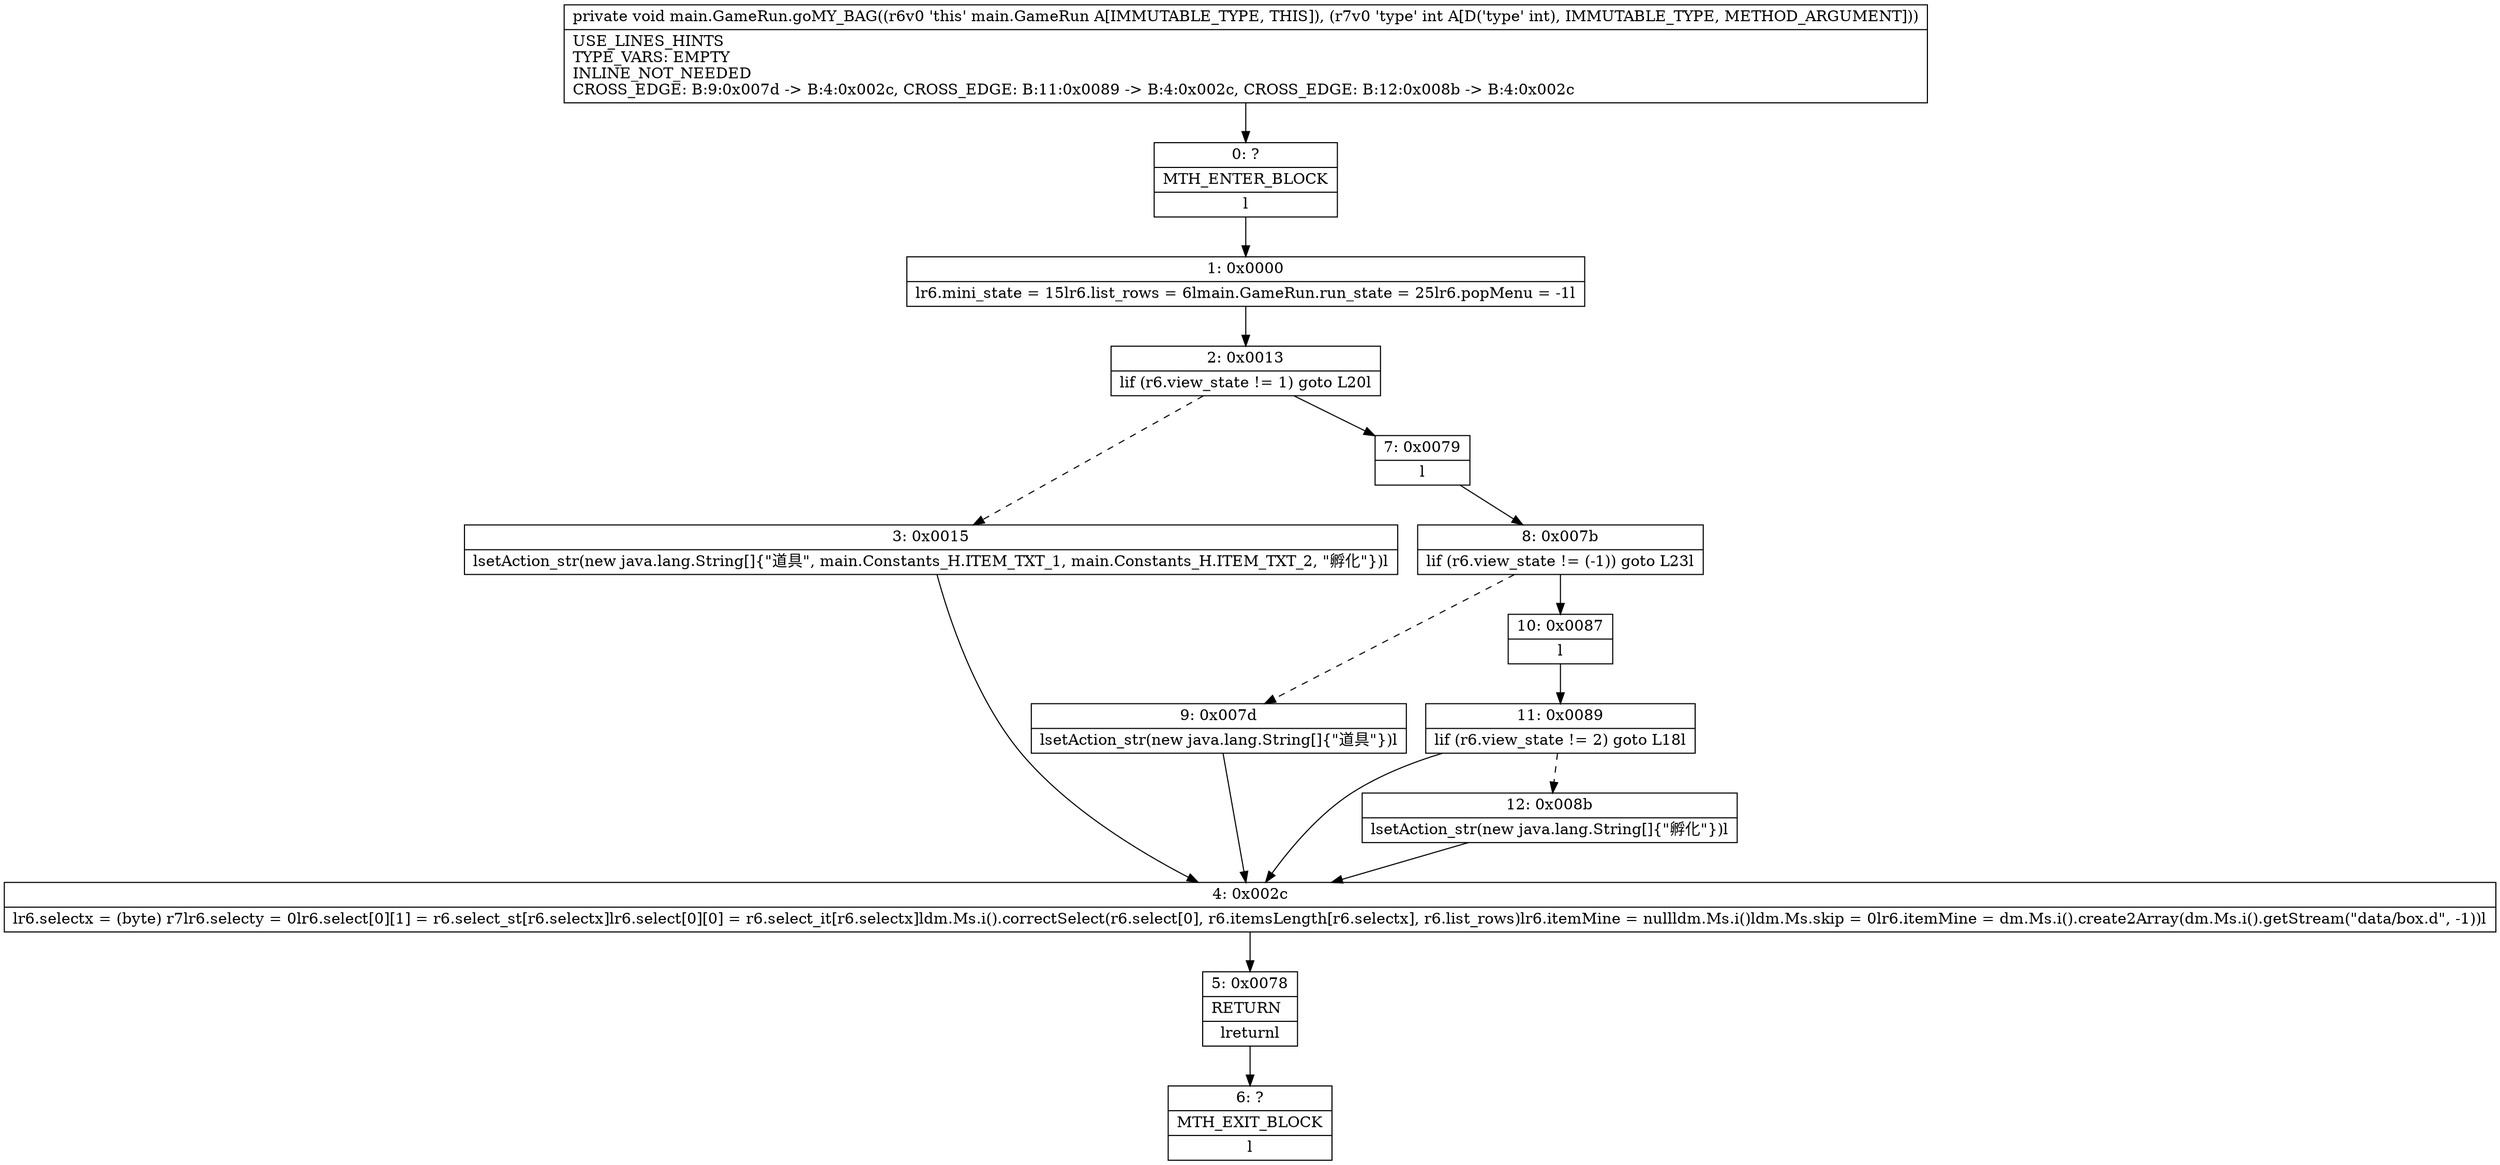 digraph "CFG formain.GameRun.goMY_BAG(I)V" {
Node_0 [shape=record,label="{0\:\ ?|MTH_ENTER_BLOCK\l|l}"];
Node_1 [shape=record,label="{1\:\ 0x0000|lr6.mini_state = 15lr6.list_rows = 6lmain.GameRun.run_state = 25lr6.popMenu = \-1l}"];
Node_2 [shape=record,label="{2\:\ 0x0013|lif (r6.view_state != 1) goto L20l}"];
Node_3 [shape=record,label="{3\:\ 0x0015|lsetAction_str(new java.lang.String[]\{\"道具\", main.Constants_H.ITEM_TXT_1, main.Constants_H.ITEM_TXT_2, \"孵化\"\})l}"];
Node_4 [shape=record,label="{4\:\ 0x002c|lr6.selectx = (byte) r7lr6.selecty = 0lr6.select[0][1] = r6.select_st[r6.selectx]lr6.select[0][0] = r6.select_it[r6.selectx]ldm.Ms.i().correctSelect(r6.select[0], r6.itemsLength[r6.selectx], r6.list_rows)lr6.itemMine = nullldm.Ms.i()ldm.Ms.skip = 0lr6.itemMine = dm.Ms.i().create2Array(dm.Ms.i().getStream(\"data\/box.d\", \-1))l}"];
Node_5 [shape=record,label="{5\:\ 0x0078|RETURN\l|lreturnl}"];
Node_6 [shape=record,label="{6\:\ ?|MTH_EXIT_BLOCK\l|l}"];
Node_7 [shape=record,label="{7\:\ 0x0079|l}"];
Node_8 [shape=record,label="{8\:\ 0x007b|lif (r6.view_state != (\-1)) goto L23l}"];
Node_9 [shape=record,label="{9\:\ 0x007d|lsetAction_str(new java.lang.String[]\{\"道具\"\})l}"];
Node_10 [shape=record,label="{10\:\ 0x0087|l}"];
Node_11 [shape=record,label="{11\:\ 0x0089|lif (r6.view_state != 2) goto L18l}"];
Node_12 [shape=record,label="{12\:\ 0x008b|lsetAction_str(new java.lang.String[]\{\"孵化\"\})l}"];
MethodNode[shape=record,label="{private void main.GameRun.goMY_BAG((r6v0 'this' main.GameRun A[IMMUTABLE_TYPE, THIS]), (r7v0 'type' int A[D('type' int), IMMUTABLE_TYPE, METHOD_ARGUMENT]))  | USE_LINES_HINTS\lTYPE_VARS: EMPTY\lINLINE_NOT_NEEDED\lCROSS_EDGE: B:9:0x007d \-\> B:4:0x002c, CROSS_EDGE: B:11:0x0089 \-\> B:4:0x002c, CROSS_EDGE: B:12:0x008b \-\> B:4:0x002c\l}"];
MethodNode -> Node_0;
Node_0 -> Node_1;
Node_1 -> Node_2;
Node_2 -> Node_3[style=dashed];
Node_2 -> Node_7;
Node_3 -> Node_4;
Node_4 -> Node_5;
Node_5 -> Node_6;
Node_7 -> Node_8;
Node_8 -> Node_9[style=dashed];
Node_8 -> Node_10;
Node_9 -> Node_4;
Node_10 -> Node_11;
Node_11 -> Node_4;
Node_11 -> Node_12[style=dashed];
Node_12 -> Node_4;
}

